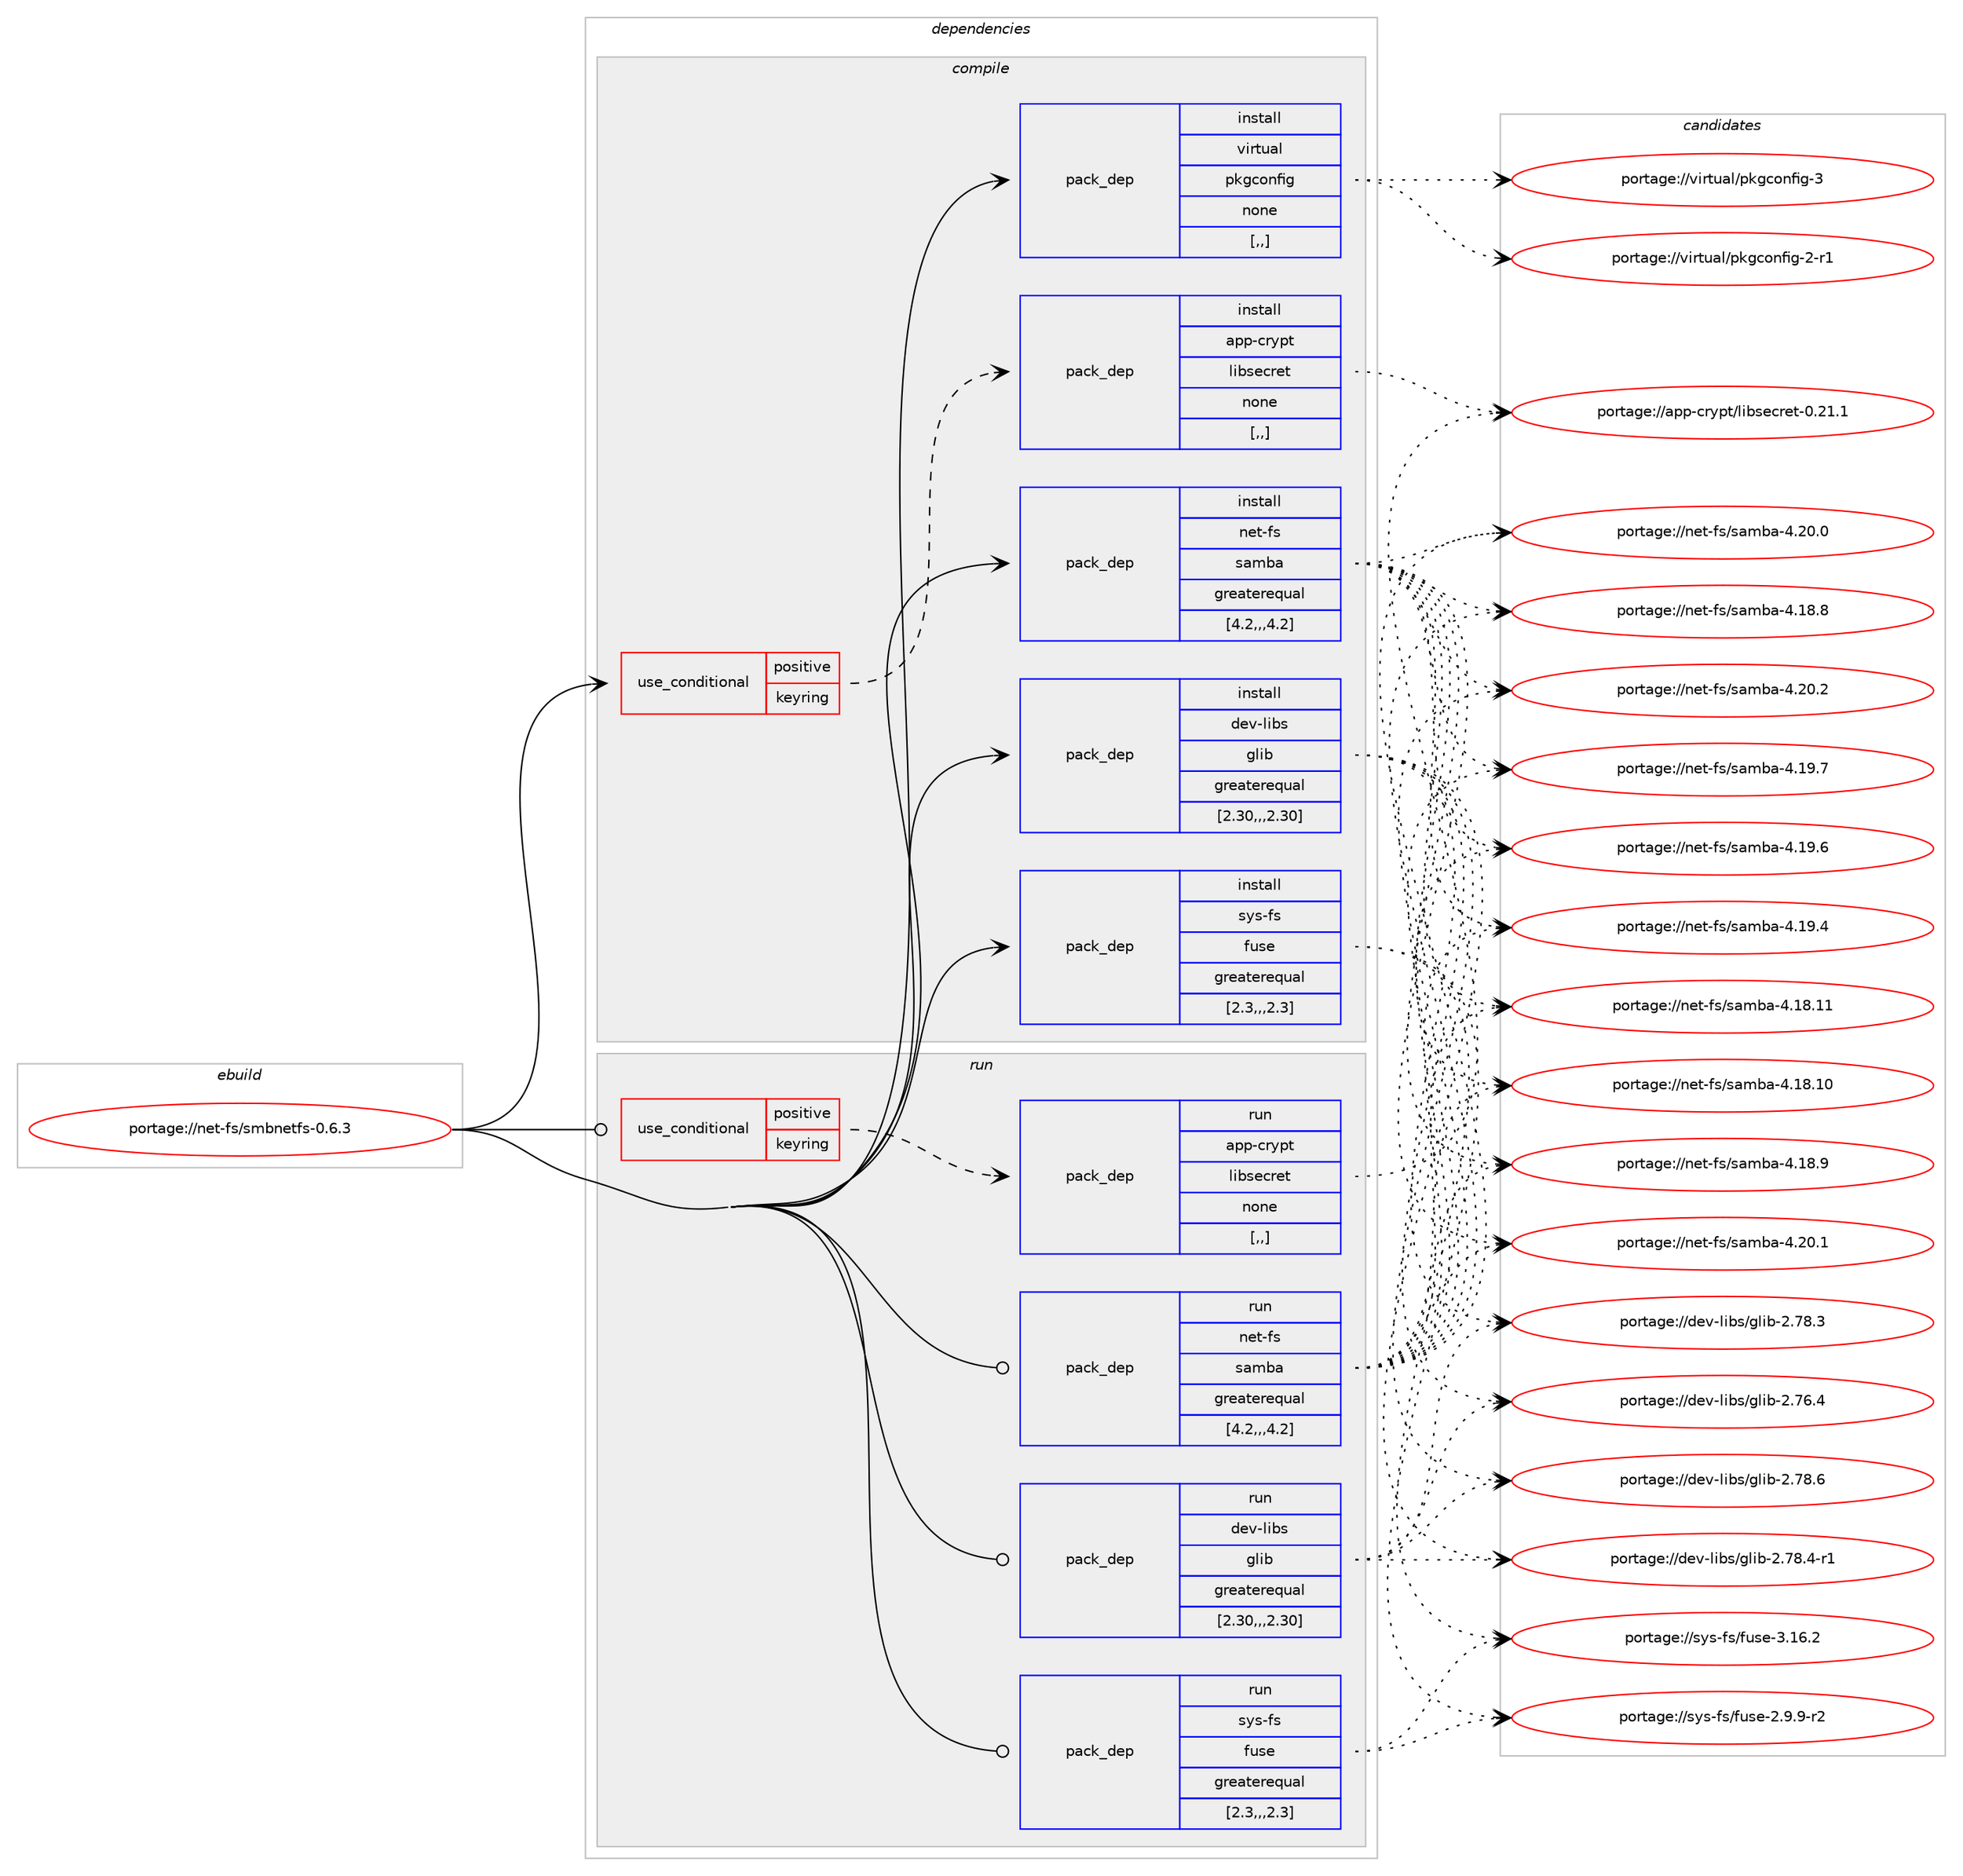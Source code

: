 digraph prolog {

# *************
# Graph options
# *************

newrank=true;
concentrate=true;
compound=true;
graph [rankdir=LR,fontname=Helvetica,fontsize=10,ranksep=1.5];#, ranksep=2.5, nodesep=0.2];
edge  [arrowhead=vee];
node  [fontname=Helvetica,fontsize=10];

# **********
# The ebuild
# **********

subgraph cluster_leftcol {
color=gray;
label=<<i>ebuild</i>>;
id [label="portage://net-fs/smbnetfs-0.6.3", color=red, width=4, href="../net-fs/smbnetfs-0.6.3.svg"];
}

# ****************
# The dependencies
# ****************

subgraph cluster_midcol {
color=gray;
label=<<i>dependencies</i>>;
subgraph cluster_compile {
fillcolor="#eeeeee";
style=filled;
label=<<i>compile</i>>;
subgraph cond90971 {
dependency349613 [label=<<TABLE BORDER="0" CELLBORDER="1" CELLSPACING="0" CELLPADDING="4"><TR><TD ROWSPAN="3" CELLPADDING="10">use_conditional</TD></TR><TR><TD>positive</TD></TR><TR><TD>keyring</TD></TR></TABLE>>, shape=none, color=red];
subgraph pack256047 {
dependency349614 [label=<<TABLE BORDER="0" CELLBORDER="1" CELLSPACING="0" CELLPADDING="4" WIDTH="220"><TR><TD ROWSPAN="6" CELLPADDING="30">pack_dep</TD></TR><TR><TD WIDTH="110">install</TD></TR><TR><TD>app-crypt</TD></TR><TR><TD>libsecret</TD></TR><TR><TD>none</TD></TR><TR><TD>[,,]</TD></TR></TABLE>>, shape=none, color=blue];
}
dependency349613:e -> dependency349614:w [weight=20,style="dashed",arrowhead="vee"];
}
id:e -> dependency349613:w [weight=20,style="solid",arrowhead="vee"];
subgraph pack256048 {
dependency349615 [label=<<TABLE BORDER="0" CELLBORDER="1" CELLSPACING="0" CELLPADDING="4" WIDTH="220"><TR><TD ROWSPAN="6" CELLPADDING="30">pack_dep</TD></TR><TR><TD WIDTH="110">install</TD></TR><TR><TD>dev-libs</TD></TR><TR><TD>glib</TD></TR><TR><TD>greaterequal</TD></TR><TR><TD>[2.30,,,2.30]</TD></TR></TABLE>>, shape=none, color=blue];
}
id:e -> dependency349615:w [weight=20,style="solid",arrowhead="vee"];
subgraph pack256049 {
dependency349616 [label=<<TABLE BORDER="0" CELLBORDER="1" CELLSPACING="0" CELLPADDING="4" WIDTH="220"><TR><TD ROWSPAN="6" CELLPADDING="30">pack_dep</TD></TR><TR><TD WIDTH="110">install</TD></TR><TR><TD>net-fs</TD></TR><TR><TD>samba</TD></TR><TR><TD>greaterequal</TD></TR><TR><TD>[4.2,,,4.2]</TD></TR></TABLE>>, shape=none, color=blue];
}
id:e -> dependency349616:w [weight=20,style="solid",arrowhead="vee"];
subgraph pack256050 {
dependency349617 [label=<<TABLE BORDER="0" CELLBORDER="1" CELLSPACING="0" CELLPADDING="4" WIDTH="220"><TR><TD ROWSPAN="6" CELLPADDING="30">pack_dep</TD></TR><TR><TD WIDTH="110">install</TD></TR><TR><TD>sys-fs</TD></TR><TR><TD>fuse</TD></TR><TR><TD>greaterequal</TD></TR><TR><TD>[2.3,,,2.3]</TD></TR></TABLE>>, shape=none, color=blue];
}
id:e -> dependency349617:w [weight=20,style="solid",arrowhead="vee"];
subgraph pack256051 {
dependency349618 [label=<<TABLE BORDER="0" CELLBORDER="1" CELLSPACING="0" CELLPADDING="4" WIDTH="220"><TR><TD ROWSPAN="6" CELLPADDING="30">pack_dep</TD></TR><TR><TD WIDTH="110">install</TD></TR><TR><TD>virtual</TD></TR><TR><TD>pkgconfig</TD></TR><TR><TD>none</TD></TR><TR><TD>[,,]</TD></TR></TABLE>>, shape=none, color=blue];
}
id:e -> dependency349618:w [weight=20,style="solid",arrowhead="vee"];
}
subgraph cluster_compileandrun {
fillcolor="#eeeeee";
style=filled;
label=<<i>compile and run</i>>;
}
subgraph cluster_run {
fillcolor="#eeeeee";
style=filled;
label=<<i>run</i>>;
subgraph cond90972 {
dependency349619 [label=<<TABLE BORDER="0" CELLBORDER="1" CELLSPACING="0" CELLPADDING="4"><TR><TD ROWSPAN="3" CELLPADDING="10">use_conditional</TD></TR><TR><TD>positive</TD></TR><TR><TD>keyring</TD></TR></TABLE>>, shape=none, color=red];
subgraph pack256052 {
dependency349620 [label=<<TABLE BORDER="0" CELLBORDER="1" CELLSPACING="0" CELLPADDING="4" WIDTH="220"><TR><TD ROWSPAN="6" CELLPADDING="30">pack_dep</TD></TR><TR><TD WIDTH="110">run</TD></TR><TR><TD>app-crypt</TD></TR><TR><TD>libsecret</TD></TR><TR><TD>none</TD></TR><TR><TD>[,,]</TD></TR></TABLE>>, shape=none, color=blue];
}
dependency349619:e -> dependency349620:w [weight=20,style="dashed",arrowhead="vee"];
}
id:e -> dependency349619:w [weight=20,style="solid",arrowhead="odot"];
subgraph pack256053 {
dependency349621 [label=<<TABLE BORDER="0" CELLBORDER="1" CELLSPACING="0" CELLPADDING="4" WIDTH="220"><TR><TD ROWSPAN="6" CELLPADDING="30">pack_dep</TD></TR><TR><TD WIDTH="110">run</TD></TR><TR><TD>dev-libs</TD></TR><TR><TD>glib</TD></TR><TR><TD>greaterequal</TD></TR><TR><TD>[2.30,,,2.30]</TD></TR></TABLE>>, shape=none, color=blue];
}
id:e -> dependency349621:w [weight=20,style="solid",arrowhead="odot"];
subgraph pack256054 {
dependency349622 [label=<<TABLE BORDER="0" CELLBORDER="1" CELLSPACING="0" CELLPADDING="4" WIDTH="220"><TR><TD ROWSPAN="6" CELLPADDING="30">pack_dep</TD></TR><TR><TD WIDTH="110">run</TD></TR><TR><TD>net-fs</TD></TR><TR><TD>samba</TD></TR><TR><TD>greaterequal</TD></TR><TR><TD>[4.2,,,4.2]</TD></TR></TABLE>>, shape=none, color=blue];
}
id:e -> dependency349622:w [weight=20,style="solid",arrowhead="odot"];
subgraph pack256055 {
dependency349623 [label=<<TABLE BORDER="0" CELLBORDER="1" CELLSPACING="0" CELLPADDING="4" WIDTH="220"><TR><TD ROWSPAN="6" CELLPADDING="30">pack_dep</TD></TR><TR><TD WIDTH="110">run</TD></TR><TR><TD>sys-fs</TD></TR><TR><TD>fuse</TD></TR><TR><TD>greaterequal</TD></TR><TR><TD>[2.3,,,2.3]</TD></TR></TABLE>>, shape=none, color=blue];
}
id:e -> dependency349623:w [weight=20,style="solid",arrowhead="odot"];
}
}

# **************
# The candidates
# **************

subgraph cluster_choices {
rank=same;
color=gray;
label=<<i>candidates</i>>;

subgraph choice256047 {
color=black;
nodesep=1;
choice97112112459911412111211647108105981151019911410111645484650494649 [label="portage://app-crypt/libsecret-0.21.1", color=red, width=4,href="../app-crypt/libsecret-0.21.1.svg"];
dependency349614:e -> choice97112112459911412111211647108105981151019911410111645484650494649:w [style=dotted,weight="100"];
}
subgraph choice256048 {
color=black;
nodesep=1;
choice1001011184510810598115471031081059845504655564654 [label="portage://dev-libs/glib-2.78.6", color=red, width=4,href="../dev-libs/glib-2.78.6.svg"];
choice10010111845108105981154710310810598455046555646524511449 [label="portage://dev-libs/glib-2.78.4-r1", color=red, width=4,href="../dev-libs/glib-2.78.4-r1.svg"];
choice1001011184510810598115471031081059845504655564651 [label="portage://dev-libs/glib-2.78.3", color=red, width=4,href="../dev-libs/glib-2.78.3.svg"];
choice1001011184510810598115471031081059845504655544652 [label="portage://dev-libs/glib-2.76.4", color=red, width=4,href="../dev-libs/glib-2.76.4.svg"];
dependency349615:e -> choice1001011184510810598115471031081059845504655564654:w [style=dotted,weight="100"];
dependency349615:e -> choice10010111845108105981154710310810598455046555646524511449:w [style=dotted,weight="100"];
dependency349615:e -> choice1001011184510810598115471031081059845504655564651:w [style=dotted,weight="100"];
dependency349615:e -> choice1001011184510810598115471031081059845504655544652:w [style=dotted,weight="100"];
}
subgraph choice256049 {
color=black;
nodesep=1;
choice110101116451021154711597109989745524650484650 [label="portage://net-fs/samba-4.20.2", color=red, width=4,href="../net-fs/samba-4.20.2.svg"];
choice110101116451021154711597109989745524650484649 [label="portage://net-fs/samba-4.20.1", color=red, width=4,href="../net-fs/samba-4.20.1.svg"];
choice110101116451021154711597109989745524650484648 [label="portage://net-fs/samba-4.20.0", color=red, width=4,href="../net-fs/samba-4.20.0.svg"];
choice110101116451021154711597109989745524649574655 [label="portage://net-fs/samba-4.19.7", color=red, width=4,href="../net-fs/samba-4.19.7.svg"];
choice110101116451021154711597109989745524649574654 [label="portage://net-fs/samba-4.19.6", color=red, width=4,href="../net-fs/samba-4.19.6.svg"];
choice110101116451021154711597109989745524649574652 [label="portage://net-fs/samba-4.19.4", color=red, width=4,href="../net-fs/samba-4.19.4.svg"];
choice11010111645102115471159710998974552464956464949 [label="portage://net-fs/samba-4.18.11", color=red, width=4,href="../net-fs/samba-4.18.11.svg"];
choice11010111645102115471159710998974552464956464948 [label="portage://net-fs/samba-4.18.10", color=red, width=4,href="../net-fs/samba-4.18.10.svg"];
choice110101116451021154711597109989745524649564657 [label="portage://net-fs/samba-4.18.9", color=red, width=4,href="../net-fs/samba-4.18.9.svg"];
choice110101116451021154711597109989745524649564656 [label="portage://net-fs/samba-4.18.8", color=red, width=4,href="../net-fs/samba-4.18.8.svg"];
dependency349616:e -> choice110101116451021154711597109989745524650484650:w [style=dotted,weight="100"];
dependency349616:e -> choice110101116451021154711597109989745524650484649:w [style=dotted,weight="100"];
dependency349616:e -> choice110101116451021154711597109989745524650484648:w [style=dotted,weight="100"];
dependency349616:e -> choice110101116451021154711597109989745524649574655:w [style=dotted,weight="100"];
dependency349616:e -> choice110101116451021154711597109989745524649574654:w [style=dotted,weight="100"];
dependency349616:e -> choice110101116451021154711597109989745524649574652:w [style=dotted,weight="100"];
dependency349616:e -> choice11010111645102115471159710998974552464956464949:w [style=dotted,weight="100"];
dependency349616:e -> choice11010111645102115471159710998974552464956464948:w [style=dotted,weight="100"];
dependency349616:e -> choice110101116451021154711597109989745524649564657:w [style=dotted,weight="100"];
dependency349616:e -> choice110101116451021154711597109989745524649564656:w [style=dotted,weight="100"];
}
subgraph choice256050 {
color=black;
nodesep=1;
choice115121115451021154710211711510145514649544650 [label="portage://sys-fs/fuse-3.16.2", color=red, width=4,href="../sys-fs/fuse-3.16.2.svg"];
choice11512111545102115471021171151014550465746574511450 [label="portage://sys-fs/fuse-2.9.9-r2", color=red, width=4,href="../sys-fs/fuse-2.9.9-r2.svg"];
dependency349617:e -> choice115121115451021154710211711510145514649544650:w [style=dotted,weight="100"];
dependency349617:e -> choice11512111545102115471021171151014550465746574511450:w [style=dotted,weight="100"];
}
subgraph choice256051 {
color=black;
nodesep=1;
choice1181051141161179710847112107103991111101021051034551 [label="portage://virtual/pkgconfig-3", color=red, width=4,href="../virtual/pkgconfig-3.svg"];
choice11810511411611797108471121071039911111010210510345504511449 [label="portage://virtual/pkgconfig-2-r1", color=red, width=4,href="../virtual/pkgconfig-2-r1.svg"];
dependency349618:e -> choice1181051141161179710847112107103991111101021051034551:w [style=dotted,weight="100"];
dependency349618:e -> choice11810511411611797108471121071039911111010210510345504511449:w [style=dotted,weight="100"];
}
subgraph choice256052 {
color=black;
nodesep=1;
choice97112112459911412111211647108105981151019911410111645484650494649 [label="portage://app-crypt/libsecret-0.21.1", color=red, width=4,href="../app-crypt/libsecret-0.21.1.svg"];
dependency349620:e -> choice97112112459911412111211647108105981151019911410111645484650494649:w [style=dotted,weight="100"];
}
subgraph choice256053 {
color=black;
nodesep=1;
choice1001011184510810598115471031081059845504655564654 [label="portage://dev-libs/glib-2.78.6", color=red, width=4,href="../dev-libs/glib-2.78.6.svg"];
choice10010111845108105981154710310810598455046555646524511449 [label="portage://dev-libs/glib-2.78.4-r1", color=red, width=4,href="../dev-libs/glib-2.78.4-r1.svg"];
choice1001011184510810598115471031081059845504655564651 [label="portage://dev-libs/glib-2.78.3", color=red, width=4,href="../dev-libs/glib-2.78.3.svg"];
choice1001011184510810598115471031081059845504655544652 [label="portage://dev-libs/glib-2.76.4", color=red, width=4,href="../dev-libs/glib-2.76.4.svg"];
dependency349621:e -> choice1001011184510810598115471031081059845504655564654:w [style=dotted,weight="100"];
dependency349621:e -> choice10010111845108105981154710310810598455046555646524511449:w [style=dotted,weight="100"];
dependency349621:e -> choice1001011184510810598115471031081059845504655564651:w [style=dotted,weight="100"];
dependency349621:e -> choice1001011184510810598115471031081059845504655544652:w [style=dotted,weight="100"];
}
subgraph choice256054 {
color=black;
nodesep=1;
choice110101116451021154711597109989745524650484650 [label="portage://net-fs/samba-4.20.2", color=red, width=4,href="../net-fs/samba-4.20.2.svg"];
choice110101116451021154711597109989745524650484649 [label="portage://net-fs/samba-4.20.1", color=red, width=4,href="../net-fs/samba-4.20.1.svg"];
choice110101116451021154711597109989745524650484648 [label="portage://net-fs/samba-4.20.0", color=red, width=4,href="../net-fs/samba-4.20.0.svg"];
choice110101116451021154711597109989745524649574655 [label="portage://net-fs/samba-4.19.7", color=red, width=4,href="../net-fs/samba-4.19.7.svg"];
choice110101116451021154711597109989745524649574654 [label="portage://net-fs/samba-4.19.6", color=red, width=4,href="../net-fs/samba-4.19.6.svg"];
choice110101116451021154711597109989745524649574652 [label="portage://net-fs/samba-4.19.4", color=red, width=4,href="../net-fs/samba-4.19.4.svg"];
choice11010111645102115471159710998974552464956464949 [label="portage://net-fs/samba-4.18.11", color=red, width=4,href="../net-fs/samba-4.18.11.svg"];
choice11010111645102115471159710998974552464956464948 [label="portage://net-fs/samba-4.18.10", color=red, width=4,href="../net-fs/samba-4.18.10.svg"];
choice110101116451021154711597109989745524649564657 [label="portage://net-fs/samba-4.18.9", color=red, width=4,href="../net-fs/samba-4.18.9.svg"];
choice110101116451021154711597109989745524649564656 [label="portage://net-fs/samba-4.18.8", color=red, width=4,href="../net-fs/samba-4.18.8.svg"];
dependency349622:e -> choice110101116451021154711597109989745524650484650:w [style=dotted,weight="100"];
dependency349622:e -> choice110101116451021154711597109989745524650484649:w [style=dotted,weight="100"];
dependency349622:e -> choice110101116451021154711597109989745524650484648:w [style=dotted,weight="100"];
dependency349622:e -> choice110101116451021154711597109989745524649574655:w [style=dotted,weight="100"];
dependency349622:e -> choice110101116451021154711597109989745524649574654:w [style=dotted,weight="100"];
dependency349622:e -> choice110101116451021154711597109989745524649574652:w [style=dotted,weight="100"];
dependency349622:e -> choice11010111645102115471159710998974552464956464949:w [style=dotted,weight="100"];
dependency349622:e -> choice11010111645102115471159710998974552464956464948:w [style=dotted,weight="100"];
dependency349622:e -> choice110101116451021154711597109989745524649564657:w [style=dotted,weight="100"];
dependency349622:e -> choice110101116451021154711597109989745524649564656:w [style=dotted,weight="100"];
}
subgraph choice256055 {
color=black;
nodesep=1;
choice115121115451021154710211711510145514649544650 [label="portage://sys-fs/fuse-3.16.2", color=red, width=4,href="../sys-fs/fuse-3.16.2.svg"];
choice11512111545102115471021171151014550465746574511450 [label="portage://sys-fs/fuse-2.9.9-r2", color=red, width=4,href="../sys-fs/fuse-2.9.9-r2.svg"];
dependency349623:e -> choice115121115451021154710211711510145514649544650:w [style=dotted,weight="100"];
dependency349623:e -> choice11512111545102115471021171151014550465746574511450:w [style=dotted,weight="100"];
}
}

}
